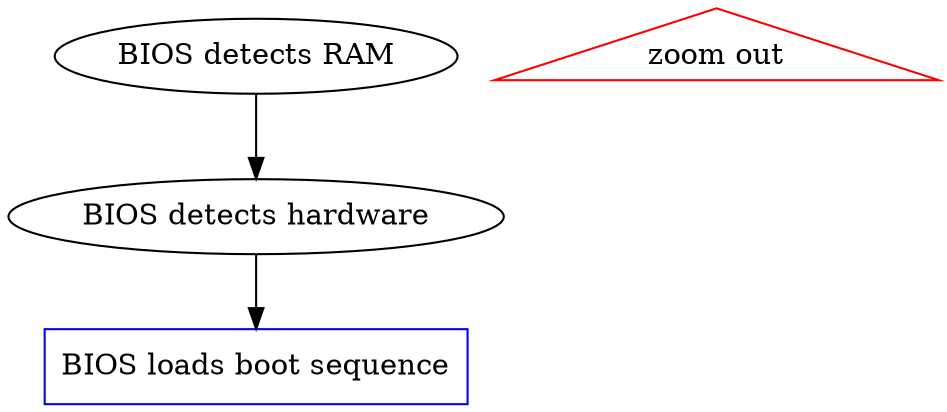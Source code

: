 strict digraph {
	graph [compound=true];
	node [label="\N"];
	BIOS_detects_RAM	[label="BIOS detects RAM"];
	BIOS_detects_hardware	[label="BIOS detects hardware"];
	BIOS_detects_RAM -> BIOS_detects_hardware;
	BIOS_loads_boot_sequence	[color=blue,
		href="single_layer_3_BIOS_loads_boot_sequence.svg",
		label="BIOS loads boot sequence",
		shape=rectangle];
	BIOS_detects_hardware -> BIOS_loads_boot_sequence;
	"zoom out"	[color=red,
		href="single_layer_1_computer_has_state_turning_on.svg",
		shape=triangle];
}
